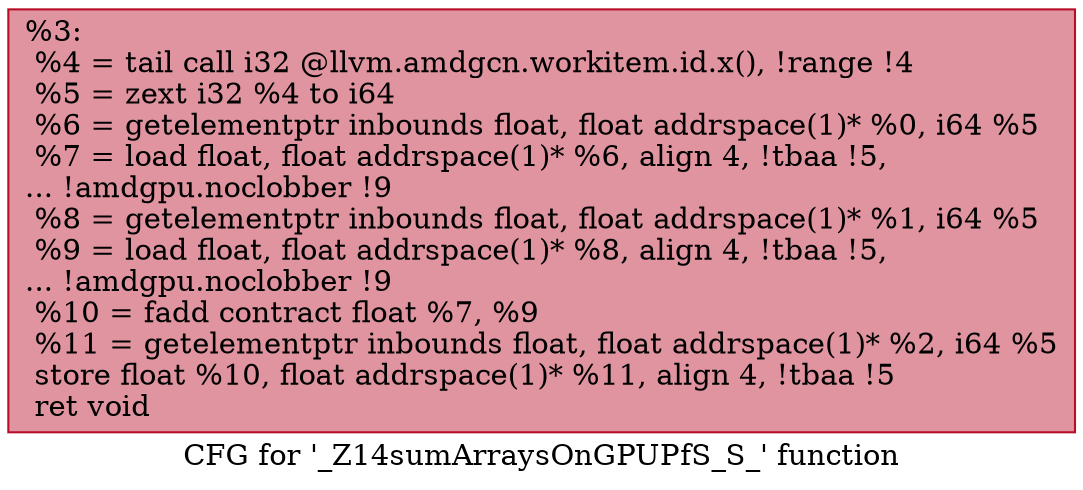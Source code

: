 digraph "CFG for '_Z14sumArraysOnGPUPfS_S_' function" {
	label="CFG for '_Z14sumArraysOnGPUPfS_S_' function";

	Node0x4ad5d30 [shape=record,color="#b70d28ff", style=filled, fillcolor="#b70d2870",label="{%3:\l  %4 = tail call i32 @llvm.amdgcn.workitem.id.x(), !range !4\l  %5 = zext i32 %4 to i64\l  %6 = getelementptr inbounds float, float addrspace(1)* %0, i64 %5\l  %7 = load float, float addrspace(1)* %6, align 4, !tbaa !5,\l... !amdgpu.noclobber !9\l  %8 = getelementptr inbounds float, float addrspace(1)* %1, i64 %5\l  %9 = load float, float addrspace(1)* %8, align 4, !tbaa !5,\l... !amdgpu.noclobber !9\l  %10 = fadd contract float %7, %9\l  %11 = getelementptr inbounds float, float addrspace(1)* %2, i64 %5\l  store float %10, float addrspace(1)* %11, align 4, !tbaa !5\l  ret void\l}"];
}
